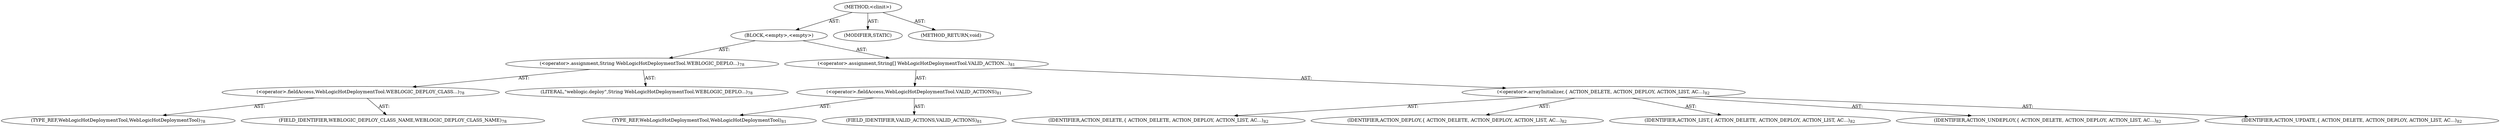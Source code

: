 digraph "&lt;clinit&gt;" {  
"111669149708" [label = <(METHOD,&lt;clinit&gt;)> ]
"25769803805" [label = <(BLOCK,&lt;empty&gt;,&lt;empty&gt;)> ]
"30064771221" [label = <(&lt;operator&gt;.assignment,String WebLogicHotDeploymentTool.WEBLOGIC_DEPLO...)<SUB>78</SUB>> ]
"30064771222" [label = <(&lt;operator&gt;.fieldAccess,WebLogicHotDeploymentTool.WEBLOGIC_DEPLOY_CLASS...)<SUB>78</SUB>> ]
"180388626436" [label = <(TYPE_REF,WebLogicHotDeploymentTool,WebLogicHotDeploymentTool)<SUB>78</SUB>> ]
"55834574862" [label = <(FIELD_IDENTIFIER,WEBLOGIC_DEPLOY_CLASS_NAME,WEBLOGIC_DEPLOY_CLASS_NAME)<SUB>78</SUB>> ]
"90194313252" [label = <(LITERAL,&quot;weblogic.deploy&quot;,String WebLogicHotDeploymentTool.WEBLOGIC_DEPLO...)<SUB>78</SUB>> ]
"30064771223" [label = <(&lt;operator&gt;.assignment,String[] WebLogicHotDeploymentTool.VALID_ACTION...)<SUB>81</SUB>> ]
"30064771224" [label = <(&lt;operator&gt;.fieldAccess,WebLogicHotDeploymentTool.VALID_ACTIONS)<SUB>81</SUB>> ]
"180388626437" [label = <(TYPE_REF,WebLogicHotDeploymentTool,WebLogicHotDeploymentTool)<SUB>81</SUB>> ]
"55834574863" [label = <(FIELD_IDENTIFIER,VALID_ACTIONS,VALID_ACTIONS)<SUB>81</SUB>> ]
"30064771225" [label = <(&lt;operator&gt;.arrayInitializer,{ ACTION_DELETE, ACTION_DEPLOY, ACTION_LIST, AC...)<SUB>82</SUB>> ]
"68719476840" [label = <(IDENTIFIER,ACTION_DELETE,{ ACTION_DELETE, ACTION_DEPLOY, ACTION_LIST, AC...)<SUB>82</SUB>> ]
"68719476841" [label = <(IDENTIFIER,ACTION_DEPLOY,{ ACTION_DELETE, ACTION_DEPLOY, ACTION_LIST, AC...)<SUB>82</SUB>> ]
"68719476842" [label = <(IDENTIFIER,ACTION_LIST,{ ACTION_DELETE, ACTION_DEPLOY, ACTION_LIST, AC...)<SUB>82</SUB>> ]
"68719476843" [label = <(IDENTIFIER,ACTION_UNDEPLOY,{ ACTION_DELETE, ACTION_DEPLOY, ACTION_LIST, AC...)<SUB>82</SUB>> ]
"68719476844" [label = <(IDENTIFIER,ACTION_UPDATE,{ ACTION_DELETE, ACTION_DEPLOY, ACTION_LIST, AC...)<SUB>82</SUB>> ]
"133143986207" [label = <(MODIFIER,STATIC)> ]
"128849018892" [label = <(METHOD_RETURN,void)> ]
  "111669149708" -> "25769803805"  [ label = "AST: "] 
  "111669149708" -> "133143986207"  [ label = "AST: "] 
  "111669149708" -> "128849018892"  [ label = "AST: "] 
  "25769803805" -> "30064771221"  [ label = "AST: "] 
  "25769803805" -> "30064771223"  [ label = "AST: "] 
  "30064771221" -> "30064771222"  [ label = "AST: "] 
  "30064771221" -> "90194313252"  [ label = "AST: "] 
  "30064771222" -> "180388626436"  [ label = "AST: "] 
  "30064771222" -> "55834574862"  [ label = "AST: "] 
  "30064771223" -> "30064771224"  [ label = "AST: "] 
  "30064771223" -> "30064771225"  [ label = "AST: "] 
  "30064771224" -> "180388626437"  [ label = "AST: "] 
  "30064771224" -> "55834574863"  [ label = "AST: "] 
  "30064771225" -> "68719476840"  [ label = "AST: "] 
  "30064771225" -> "68719476841"  [ label = "AST: "] 
  "30064771225" -> "68719476842"  [ label = "AST: "] 
  "30064771225" -> "68719476843"  [ label = "AST: "] 
  "30064771225" -> "68719476844"  [ label = "AST: "] 
}
